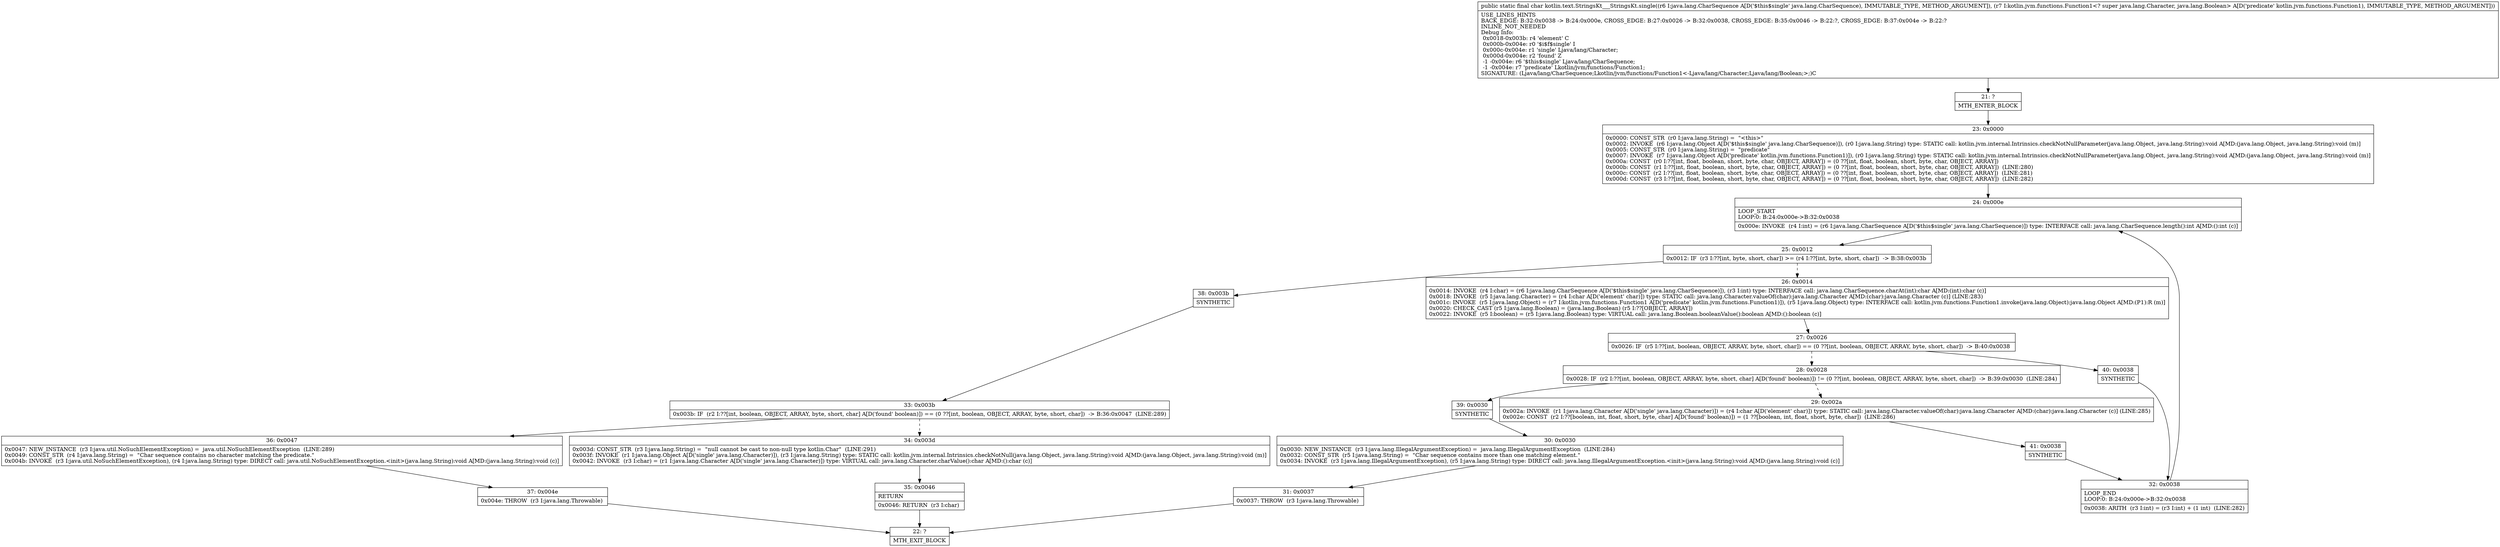 digraph "CFG forkotlin.text.StringsKt___StringsKt.single(Ljava\/lang\/CharSequence;Lkotlin\/jvm\/functions\/Function1;)C" {
Node_21 [shape=record,label="{21\:\ ?|MTH_ENTER_BLOCK\l}"];
Node_23 [shape=record,label="{23\:\ 0x0000|0x0000: CONST_STR  (r0 I:java.lang.String) =  \"\<this\>\" \l0x0002: INVOKE  (r6 I:java.lang.Object A[D('$this$single' java.lang.CharSequence)]), (r0 I:java.lang.String) type: STATIC call: kotlin.jvm.internal.Intrinsics.checkNotNullParameter(java.lang.Object, java.lang.String):void A[MD:(java.lang.Object, java.lang.String):void (m)]\l0x0005: CONST_STR  (r0 I:java.lang.String) =  \"predicate\" \l0x0007: INVOKE  (r7 I:java.lang.Object A[D('predicate' kotlin.jvm.functions.Function1)]), (r0 I:java.lang.String) type: STATIC call: kotlin.jvm.internal.Intrinsics.checkNotNullParameter(java.lang.Object, java.lang.String):void A[MD:(java.lang.Object, java.lang.String):void (m)]\l0x000a: CONST  (r0 I:??[int, float, boolean, short, byte, char, OBJECT, ARRAY]) = (0 ??[int, float, boolean, short, byte, char, OBJECT, ARRAY]) \l0x000b: CONST  (r1 I:??[int, float, boolean, short, byte, char, OBJECT, ARRAY]) = (0 ??[int, float, boolean, short, byte, char, OBJECT, ARRAY])  (LINE:280)\l0x000c: CONST  (r2 I:??[int, float, boolean, short, byte, char, OBJECT, ARRAY]) = (0 ??[int, float, boolean, short, byte, char, OBJECT, ARRAY])  (LINE:281)\l0x000d: CONST  (r3 I:??[int, float, boolean, short, byte, char, OBJECT, ARRAY]) = (0 ??[int, float, boolean, short, byte, char, OBJECT, ARRAY])  (LINE:282)\l}"];
Node_24 [shape=record,label="{24\:\ 0x000e|LOOP_START\lLOOP:0: B:24:0x000e\-\>B:32:0x0038\l|0x000e: INVOKE  (r4 I:int) = (r6 I:java.lang.CharSequence A[D('$this$single' java.lang.CharSequence)]) type: INTERFACE call: java.lang.CharSequence.length():int A[MD:():int (c)]\l}"];
Node_25 [shape=record,label="{25\:\ 0x0012|0x0012: IF  (r3 I:??[int, byte, short, char]) \>= (r4 I:??[int, byte, short, char])  \-\> B:38:0x003b \l}"];
Node_26 [shape=record,label="{26\:\ 0x0014|0x0014: INVOKE  (r4 I:char) = (r6 I:java.lang.CharSequence A[D('$this$single' java.lang.CharSequence)]), (r3 I:int) type: INTERFACE call: java.lang.CharSequence.charAt(int):char A[MD:(int):char (c)]\l0x0018: INVOKE  (r5 I:java.lang.Character) = (r4 I:char A[D('element' char)]) type: STATIC call: java.lang.Character.valueOf(char):java.lang.Character A[MD:(char):java.lang.Character (c)] (LINE:283)\l0x001c: INVOKE  (r5 I:java.lang.Object) = (r7 I:kotlin.jvm.functions.Function1 A[D('predicate' kotlin.jvm.functions.Function1)]), (r5 I:java.lang.Object) type: INTERFACE call: kotlin.jvm.functions.Function1.invoke(java.lang.Object):java.lang.Object A[MD:(P1):R (m)]\l0x0020: CHECK_CAST (r5 I:java.lang.Boolean) = (java.lang.Boolean) (r5 I:??[OBJECT, ARRAY]) \l0x0022: INVOKE  (r5 I:boolean) = (r5 I:java.lang.Boolean) type: VIRTUAL call: java.lang.Boolean.booleanValue():boolean A[MD:():boolean (c)]\l}"];
Node_27 [shape=record,label="{27\:\ 0x0026|0x0026: IF  (r5 I:??[int, boolean, OBJECT, ARRAY, byte, short, char]) == (0 ??[int, boolean, OBJECT, ARRAY, byte, short, char])  \-\> B:40:0x0038 \l}"];
Node_28 [shape=record,label="{28\:\ 0x0028|0x0028: IF  (r2 I:??[int, boolean, OBJECT, ARRAY, byte, short, char] A[D('found' boolean)]) != (0 ??[int, boolean, OBJECT, ARRAY, byte, short, char])  \-\> B:39:0x0030  (LINE:284)\l}"];
Node_29 [shape=record,label="{29\:\ 0x002a|0x002a: INVOKE  (r1 I:java.lang.Character A[D('single' java.lang.Character)]) = (r4 I:char A[D('element' char)]) type: STATIC call: java.lang.Character.valueOf(char):java.lang.Character A[MD:(char):java.lang.Character (c)] (LINE:285)\l0x002e: CONST  (r2 I:??[boolean, int, float, short, byte, char] A[D('found' boolean)]) = (1 ??[boolean, int, float, short, byte, char])  (LINE:286)\l}"];
Node_41 [shape=record,label="{41\:\ 0x0038|SYNTHETIC\l}"];
Node_32 [shape=record,label="{32\:\ 0x0038|LOOP_END\lLOOP:0: B:24:0x000e\-\>B:32:0x0038\l|0x0038: ARITH  (r3 I:int) = (r3 I:int) + (1 int)  (LINE:282)\l}"];
Node_39 [shape=record,label="{39\:\ 0x0030|SYNTHETIC\l}"];
Node_30 [shape=record,label="{30\:\ 0x0030|0x0030: NEW_INSTANCE  (r3 I:java.lang.IllegalArgumentException) =  java.lang.IllegalArgumentException  (LINE:284)\l0x0032: CONST_STR  (r5 I:java.lang.String) =  \"Char sequence contains more than one matching element.\" \l0x0034: INVOKE  (r3 I:java.lang.IllegalArgumentException), (r5 I:java.lang.String) type: DIRECT call: java.lang.IllegalArgumentException.\<init\>(java.lang.String):void A[MD:(java.lang.String):void (c)]\l}"];
Node_31 [shape=record,label="{31\:\ 0x0037|0x0037: THROW  (r3 I:java.lang.Throwable) \l}"];
Node_22 [shape=record,label="{22\:\ ?|MTH_EXIT_BLOCK\l}"];
Node_40 [shape=record,label="{40\:\ 0x0038|SYNTHETIC\l}"];
Node_38 [shape=record,label="{38\:\ 0x003b|SYNTHETIC\l}"];
Node_33 [shape=record,label="{33\:\ 0x003b|0x003b: IF  (r2 I:??[int, boolean, OBJECT, ARRAY, byte, short, char] A[D('found' boolean)]) == (0 ??[int, boolean, OBJECT, ARRAY, byte, short, char])  \-\> B:36:0x0047  (LINE:289)\l}"];
Node_34 [shape=record,label="{34\:\ 0x003d|0x003d: CONST_STR  (r3 I:java.lang.String) =  \"null cannot be cast to non\-null type kotlin.Char\"  (LINE:291)\l0x003f: INVOKE  (r1 I:java.lang.Object A[D('single' java.lang.Character)]), (r3 I:java.lang.String) type: STATIC call: kotlin.jvm.internal.Intrinsics.checkNotNull(java.lang.Object, java.lang.String):void A[MD:(java.lang.Object, java.lang.String):void (m)]\l0x0042: INVOKE  (r3 I:char) = (r1 I:java.lang.Character A[D('single' java.lang.Character)]) type: VIRTUAL call: java.lang.Character.charValue():char A[MD:():char (c)]\l}"];
Node_35 [shape=record,label="{35\:\ 0x0046|RETURN\l|0x0046: RETURN  (r3 I:char) \l}"];
Node_36 [shape=record,label="{36\:\ 0x0047|0x0047: NEW_INSTANCE  (r3 I:java.util.NoSuchElementException) =  java.util.NoSuchElementException  (LINE:289)\l0x0049: CONST_STR  (r4 I:java.lang.String) =  \"Char sequence contains no character matching the predicate.\" \l0x004b: INVOKE  (r3 I:java.util.NoSuchElementException), (r4 I:java.lang.String) type: DIRECT call: java.util.NoSuchElementException.\<init\>(java.lang.String):void A[MD:(java.lang.String):void (c)]\l}"];
Node_37 [shape=record,label="{37\:\ 0x004e|0x004e: THROW  (r3 I:java.lang.Throwable) \l}"];
MethodNode[shape=record,label="{public static final char kotlin.text.StringsKt___StringsKt.single((r6 I:java.lang.CharSequence A[D('$this$single' java.lang.CharSequence), IMMUTABLE_TYPE, METHOD_ARGUMENT]), (r7 I:kotlin.jvm.functions.Function1\<? super java.lang.Character, java.lang.Boolean\> A[D('predicate' kotlin.jvm.functions.Function1), IMMUTABLE_TYPE, METHOD_ARGUMENT]))  | USE_LINES_HINTS\lBACK_EDGE: B:32:0x0038 \-\> B:24:0x000e, CROSS_EDGE: B:27:0x0026 \-\> B:32:0x0038, CROSS_EDGE: B:35:0x0046 \-\> B:22:?, CROSS_EDGE: B:37:0x004e \-\> B:22:?\lINLINE_NOT_NEEDED\lDebug Info:\l  0x0018\-0x003b: r4 'element' C\l  0x000b\-0x004e: r0 '$i$f$single' I\l  0x000c\-0x004e: r1 'single' Ljava\/lang\/Character;\l  0x000d\-0x004e: r2 'found' Z\l  \-1 \-0x004e: r6 '$this$single' Ljava\/lang\/CharSequence;\l  \-1 \-0x004e: r7 'predicate' Lkotlin\/jvm\/functions\/Function1;\lSIGNATURE: (Ljava\/lang\/CharSequence;Lkotlin\/jvm\/functions\/Function1\<\-Ljava\/lang\/Character;Ljava\/lang\/Boolean;\>;)C\l}"];
MethodNode -> Node_21;Node_21 -> Node_23;
Node_23 -> Node_24;
Node_24 -> Node_25;
Node_25 -> Node_26[style=dashed];
Node_25 -> Node_38;
Node_26 -> Node_27;
Node_27 -> Node_28[style=dashed];
Node_27 -> Node_40;
Node_28 -> Node_29[style=dashed];
Node_28 -> Node_39;
Node_29 -> Node_41;
Node_41 -> Node_32;
Node_32 -> Node_24;
Node_39 -> Node_30;
Node_30 -> Node_31;
Node_31 -> Node_22;
Node_40 -> Node_32;
Node_38 -> Node_33;
Node_33 -> Node_34[style=dashed];
Node_33 -> Node_36;
Node_34 -> Node_35;
Node_35 -> Node_22;
Node_36 -> Node_37;
Node_37 -> Node_22;
}

